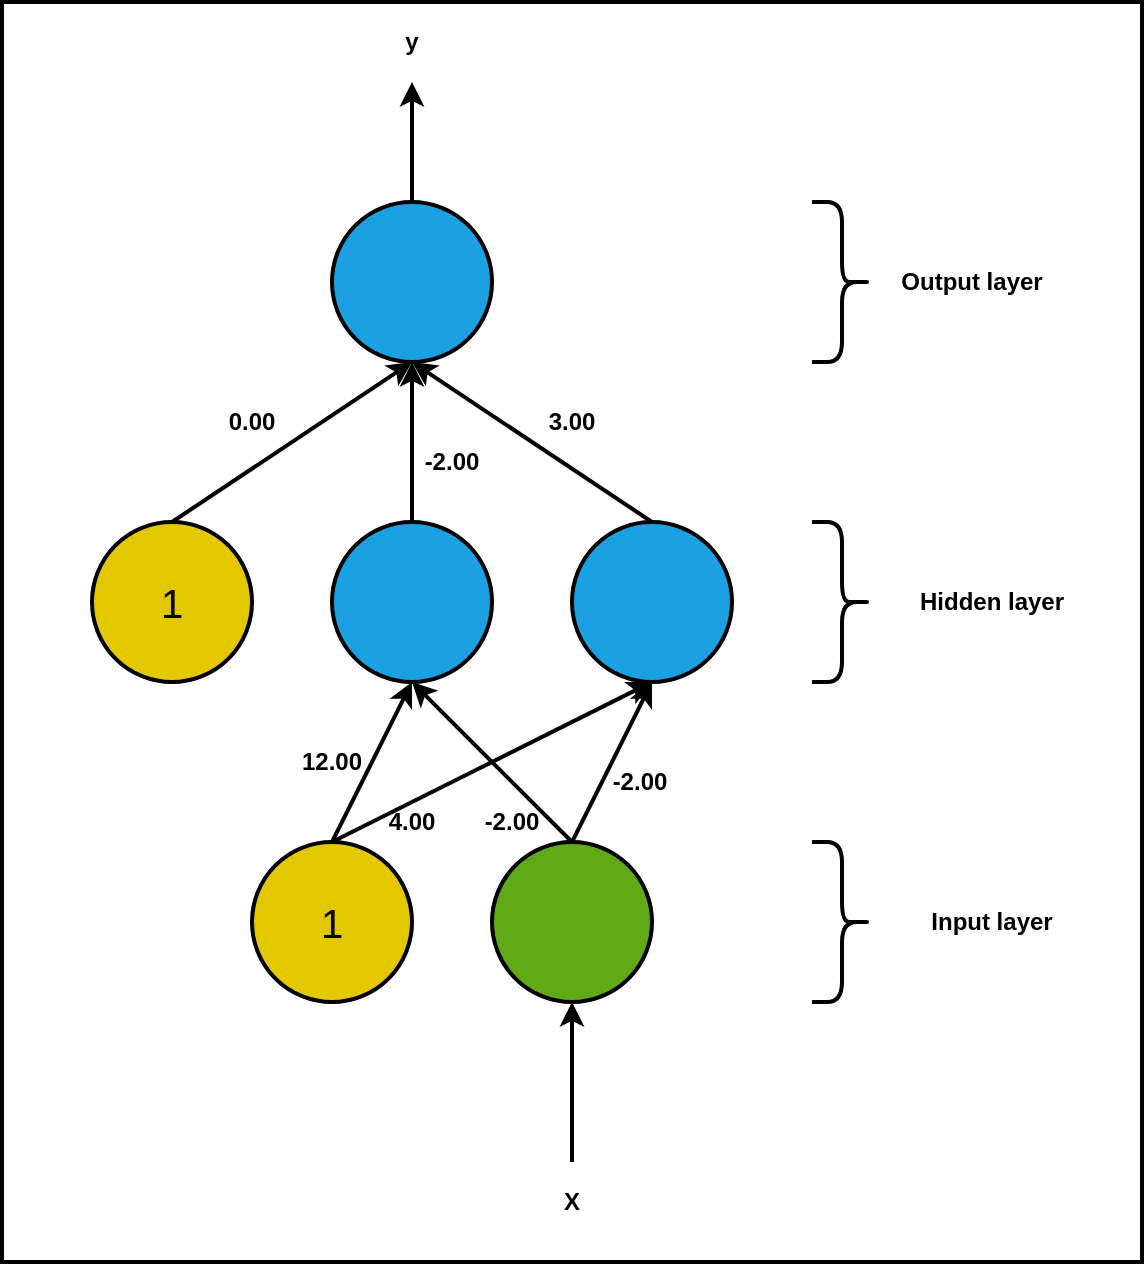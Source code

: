 <mxfile version="14.2.4" type="embed">
    <diagram id="4pYF626DbcvCVn8dTjsp" name="Page-1">
        <mxGraphModel dx="302" dy="545" grid="1" gridSize="10" guides="1" tooltips="1" connect="1" arrows="1" fold="1" page="1" pageScale="1" pageWidth="827" pageHeight="1169" math="0" shadow="0">
            <root>
                <mxCell id="0"/>
                <mxCell id="1" parent="0"/>
                <mxCell id="27" value="" style="rounded=0;whiteSpace=wrap;html=1;strokeColor=#000000;strokeWidth=2;fontStyle=0;fillColor=#FFFFFF;" parent="1" vertex="1">
                    <mxGeometry x="115" y="70" width="570" height="630" as="geometry"/>
                </mxCell>
                <mxCell id="7" style="rounded=0;orthogonalLoop=1;jettySize=auto;html=1;exitX=0.5;exitY=0;exitDx=0;exitDy=0;entryX=0.5;entryY=1;entryDx=0;entryDy=0;strokeColor=#000000;strokeWidth=2;" parent="1" source="2" target="3" edge="1">
                    <mxGeometry relative="1" as="geometry"/>
                </mxCell>
                <mxCell id="2" value="" style="ellipse;whiteSpace=wrap;html=1;aspect=fixed;fillColor=#60a917;fontColor=#ffffff;strokeColor=#000000;strokeWidth=2;" parent="1" vertex="1">
                    <mxGeometry x="360" y="490" width="80" height="80" as="geometry"/>
                </mxCell>
                <mxCell id="3" value="" style="ellipse;whiteSpace=wrap;html=1;aspect=fixed;fillColor=#1ba1e2;fontColor=#ffffff;strokeColor=#000000;strokeWidth=2;" parent="1" vertex="1">
                    <mxGeometry x="280" y="330" width="80" height="80" as="geometry"/>
                </mxCell>
                <mxCell id="4" value="" style="ellipse;whiteSpace=wrap;html=1;aspect=fixed;fillColor=#1ba1e2;fontColor=#ffffff;strokeColor=#000000;strokeWidth=2;" parent="1" vertex="1">
                    <mxGeometry x="400" y="330" width="80" height="80" as="geometry"/>
                </mxCell>
                <mxCell id="5" value="&lt;font style=&quot;font-size: 20px&quot; color=&quot;#000000&quot;&gt;1&lt;/font&gt;" style="ellipse;whiteSpace=wrap;html=1;aspect=fixed;fillColor=#e3c800;fontColor=#ffffff;strokeColor=#B09500;" parent="1" vertex="1">
                    <mxGeometry x="160" y="330" width="80" height="80" as="geometry"/>
                </mxCell>
                <mxCell id="6" value="&lt;font style=&quot;font-size: 20px&quot; color=&quot;#000000&quot;&gt;1&lt;/font&gt;" style="ellipse;whiteSpace=wrap;html=1;aspect=fixed;fillColor=#e3c800;fontColor=#ffffff;strokeColor=#B09500;" parent="1" vertex="1">
                    <mxGeometry x="240" y="490" width="80" height="80" as="geometry"/>
                </mxCell>
                <mxCell id="8" style="rounded=0;orthogonalLoop=1;jettySize=auto;html=1;exitX=0.5;exitY=0;exitDx=0;exitDy=0;entryX=0.5;entryY=1;entryDx=0;entryDy=0;strokeColor=#000000;strokeWidth=2;" parent="1" source="2" target="4" edge="1">
                    <mxGeometry relative="1" as="geometry">
                        <mxPoint x="410" y="500" as="sourcePoint"/>
                        <mxPoint x="330" y="420" as="targetPoint"/>
                    </mxGeometry>
                </mxCell>
                <mxCell id="10" style="rounded=0;orthogonalLoop=1;jettySize=auto;html=1;exitX=0.5;exitY=0;exitDx=0;exitDy=0;entryX=0.5;entryY=1;entryDx=0;entryDy=0;strokeColor=#000000;strokeWidth=2;" parent="1" source="6" target="3" edge="1">
                    <mxGeometry relative="1" as="geometry">
                        <mxPoint x="410" y="500" as="sourcePoint"/>
                        <mxPoint x="330" y="420" as="targetPoint"/>
                    </mxGeometry>
                </mxCell>
                <mxCell id="11" style="rounded=0;orthogonalLoop=1;jettySize=auto;html=1;exitX=0.5;exitY=0;exitDx=0;exitDy=0;entryX=0.5;entryY=1;entryDx=0;entryDy=0;strokeColor=#000000;strokeWidth=2;" parent="1" source="6" target="4" edge="1">
                    <mxGeometry relative="1" as="geometry">
                        <mxPoint x="290" y="500" as="sourcePoint"/>
                        <mxPoint x="330" y="420" as="targetPoint"/>
                    </mxGeometry>
                </mxCell>
                <mxCell id="12" style="rounded=0;orthogonalLoop=1;jettySize=auto;html=1;entryX=0.5;entryY=1;entryDx=0;entryDy=0;strokeColor=#000000;strokeWidth=2;" parent="1" target="2" edge="1">
                    <mxGeometry relative="1" as="geometry">
                        <mxPoint x="400" y="650" as="sourcePoint"/>
                        <mxPoint x="450" y="420" as="targetPoint"/>
                    </mxGeometry>
                </mxCell>
                <mxCell id="13" value="" style="ellipse;whiteSpace=wrap;html=1;aspect=fixed;fillColor=#1ba1e2;fontColor=#ffffff;strokeColor=#000000;strokeWidth=2;" parent="1" vertex="1">
                    <mxGeometry x="280" y="170" width="80" height="80" as="geometry"/>
                </mxCell>
                <mxCell id="14" style="rounded=0;orthogonalLoop=1;jettySize=auto;html=1;exitX=0.5;exitY=0;exitDx=0;exitDy=0;entryX=0.5;entryY=1;entryDx=0;entryDy=0;strokeColor=#000000;strokeWidth=2;" parent="1" source="4" target="13" edge="1">
                    <mxGeometry relative="1" as="geometry">
                        <mxPoint x="410" y="500" as="sourcePoint"/>
                        <mxPoint x="330" y="420" as="targetPoint"/>
                    </mxGeometry>
                </mxCell>
                <mxCell id="15" style="rounded=0;orthogonalLoop=1;jettySize=auto;html=1;exitX=0.5;exitY=0;exitDx=0;exitDy=0;entryX=0.5;entryY=1;entryDx=0;entryDy=0;strokeColor=#000000;strokeWidth=2;" parent="1" source="3" target="13" edge="1">
                    <mxGeometry relative="1" as="geometry">
                        <mxPoint x="450" y="340" as="sourcePoint"/>
                        <mxPoint x="330" y="260" as="targetPoint"/>
                    </mxGeometry>
                </mxCell>
                <mxCell id="16" style="rounded=0;orthogonalLoop=1;jettySize=auto;html=1;exitX=0.5;exitY=0;exitDx=0;exitDy=0;entryX=0.5;entryY=1;entryDx=0;entryDy=0;strokeColor=#000000;strokeWidth=2;" parent="1" source="5" target="13" edge="1">
                    <mxGeometry relative="1" as="geometry">
                        <mxPoint x="330" y="340" as="sourcePoint"/>
                        <mxPoint x="330" y="260" as="targetPoint"/>
                    </mxGeometry>
                </mxCell>
                <mxCell id="17" style="rounded=0;orthogonalLoop=1;jettySize=auto;html=1;exitX=0.5;exitY=0;exitDx=0;exitDy=0;strokeColor=#000000;strokeWidth=2;" parent="1" source="13" edge="1">
                    <mxGeometry relative="1" as="geometry">
                        <mxPoint x="340" y="350" as="sourcePoint"/>
                        <mxPoint x="320" y="110" as="targetPoint"/>
                    </mxGeometry>
                </mxCell>
                <mxCell id="19" value="" style="shape=curlyBracket;whiteSpace=wrap;html=1;rounded=1;strokeColor=#000000;strokeWidth=2;fillColor=none;rotation=-180;" parent="1" vertex="1">
                    <mxGeometry x="520" y="330" width="30" height="80" as="geometry"/>
                </mxCell>
                <mxCell id="20" value="" style="shape=curlyBracket;whiteSpace=wrap;html=1;rounded=1;strokeColor=#000000;strokeWidth=2;fillColor=none;rotation=-180;" parent="1" vertex="1">
                    <mxGeometry x="520" y="170" width="30" height="80" as="geometry"/>
                </mxCell>
                <mxCell id="21" value="" style="shape=curlyBracket;whiteSpace=wrap;html=1;rounded=1;strokeColor=#000000;strokeWidth=2;fillColor=none;rotation=-180;" parent="1" vertex="1">
                    <mxGeometry x="520" y="490" width="30" height="80" as="geometry"/>
                </mxCell>
                <mxCell id="22" value="&lt;font color=&quot;#000000&quot;&gt;&lt;b&gt;Output layer&lt;/b&gt;&lt;/font&gt;" style="text;html=1;strokeColor=none;fillColor=none;align=center;verticalAlign=middle;whiteSpace=wrap;rounded=0;" parent="1" vertex="1">
                    <mxGeometry x="560" y="200" width="80" height="20" as="geometry"/>
                </mxCell>
                <mxCell id="23" value="&lt;font color=&quot;#000000&quot;&gt;&lt;b&gt;Hidden layer&lt;/b&gt;&lt;/font&gt;" style="text;html=1;strokeColor=none;fillColor=none;align=center;verticalAlign=middle;whiteSpace=wrap;rounded=0;" parent="1" vertex="1">
                    <mxGeometry x="570" y="360" width="80" height="20" as="geometry"/>
                </mxCell>
                <mxCell id="24" value="&lt;font color=&quot;#000000&quot;&gt;&lt;b&gt;Input layer&lt;/b&gt;&lt;/font&gt;" style="text;html=1;strokeColor=none;fillColor=none;align=center;verticalAlign=middle;whiteSpace=wrap;rounded=0;" parent="1" vertex="1">
                    <mxGeometry x="570" y="520" width="80" height="20" as="geometry"/>
                </mxCell>
                <mxCell id="25" value="&lt;b&gt;&lt;font color=&quot;#000000&quot;&gt;X&lt;/font&gt;&lt;/b&gt;" style="text;html=1;strokeColor=none;fillColor=none;align=center;verticalAlign=middle;whiteSpace=wrap;rounded=0;" parent="1" vertex="1">
                    <mxGeometry x="380" y="660" width="40" height="20" as="geometry"/>
                </mxCell>
                <mxCell id="26" value="&lt;font color=&quot;#000000&quot;&gt;&lt;b&gt;y&lt;/b&gt;&lt;/font&gt;" style="text;html=1;strokeColor=none;fillColor=none;align=center;verticalAlign=middle;whiteSpace=wrap;rounded=0;" parent="1" vertex="1">
                    <mxGeometry x="300" y="80" width="40" height="20" as="geometry"/>
                </mxCell>
                <mxCell id="28" value="&lt;font style=&quot;font-size: 20px&quot; color=&quot;#000000&quot;&gt;1&lt;/font&gt;" style="ellipse;whiteSpace=wrap;html=1;aspect=fixed;fillColor=#e3c800;fontColor=#ffffff;strokeColor=#000000;strokeWidth=2;" parent="1" vertex="1">
                    <mxGeometry x="160" y="330" width="80" height="80" as="geometry"/>
                </mxCell>
                <mxCell id="29" value="&lt;font style=&quot;font-size: 20px&quot; color=&quot;#000000&quot;&gt;1&lt;/font&gt;" style="ellipse;whiteSpace=wrap;html=1;aspect=fixed;fillColor=#e3c800;fontColor=#ffffff;strokeColor=#000000;strokeWidth=2;" parent="1" vertex="1">
                    <mxGeometry x="240" y="490" width="80" height="80" as="geometry"/>
                </mxCell>
                <mxCell id="30" value="&lt;font color=&quot;#000000&quot;&gt;&lt;b&gt;-2.00&lt;/b&gt;&lt;/font&gt;" style="text;html=1;strokeColor=none;fillColor=none;align=center;verticalAlign=middle;whiteSpace=wrap;rounded=0;" vertex="1" parent="1">
                    <mxGeometry x="414" y="450" width="40" height="20" as="geometry"/>
                </mxCell>
                <mxCell id="32" value="&lt;font color=&quot;#000000&quot;&gt;&lt;b&gt;4.00&lt;/b&gt;&lt;/font&gt;" style="text;html=1;strokeColor=none;fillColor=none;align=center;verticalAlign=middle;whiteSpace=wrap;rounded=0;" vertex="1" parent="1">
                    <mxGeometry x="300" y="470" width="40" height="20" as="geometry"/>
                </mxCell>
                <mxCell id="33" value="&lt;font color=&quot;#000000&quot;&gt;&lt;b&gt;12.00&lt;/b&gt;&lt;/font&gt;" style="text;html=1;strokeColor=none;fillColor=none;align=center;verticalAlign=middle;whiteSpace=wrap;rounded=0;" vertex="1" parent="1">
                    <mxGeometry x="260" y="440" width="40" height="20" as="geometry"/>
                </mxCell>
                <mxCell id="34" value="&lt;font color=&quot;#000000&quot;&gt;&lt;b&gt;-2.00&lt;/b&gt;&lt;/font&gt;" style="text;html=1;strokeColor=none;fillColor=none;align=center;verticalAlign=middle;whiteSpace=wrap;rounded=0;" vertex="1" parent="1">
                    <mxGeometry x="350" y="470" width="40" height="20" as="geometry"/>
                </mxCell>
                <mxCell id="36" value="&lt;font color=&quot;#000000&quot;&gt;&lt;b&gt;3.00&lt;/b&gt;&lt;/font&gt;" style="text;html=1;strokeColor=none;fillColor=none;align=center;verticalAlign=middle;whiteSpace=wrap;rounded=0;" vertex="1" parent="1">
                    <mxGeometry x="380" y="270" width="40" height="20" as="geometry"/>
                </mxCell>
                <mxCell id="37" value="&lt;font color=&quot;#000000&quot;&gt;&lt;b&gt;-2.00&lt;/b&gt;&lt;/font&gt;" style="text;html=1;strokeColor=none;fillColor=none;align=center;verticalAlign=middle;whiteSpace=wrap;rounded=0;" vertex="1" parent="1">
                    <mxGeometry x="320" y="290" width="40" height="20" as="geometry"/>
                </mxCell>
                <mxCell id="38" value="&lt;font color=&quot;#000000&quot;&gt;&lt;b&gt;0.00&lt;/b&gt;&lt;/font&gt;" style="text;html=1;strokeColor=none;fillColor=none;align=center;verticalAlign=middle;whiteSpace=wrap;rounded=0;" vertex="1" parent="1">
                    <mxGeometry x="220" y="270" width="40" height="20" as="geometry"/>
                </mxCell>
            </root>
        </mxGraphModel>
    </diagram>
</mxfile>